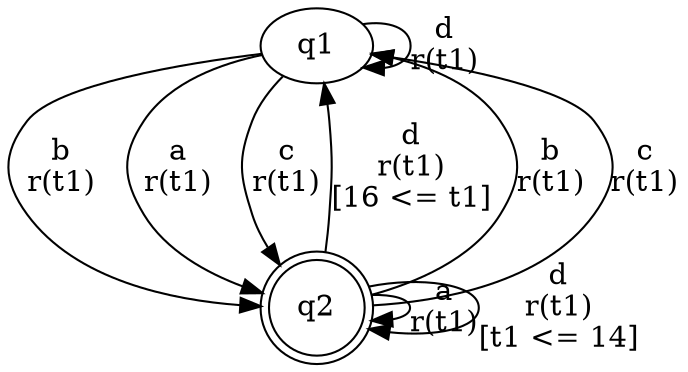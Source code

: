 digraph "tests_1/test14/solution202/solution" {
	q1[label=q1]
	q2[label=q2 shape=doublecircle]
	q1 -> q2[label="b\nr(t1)\n"]
	q2 -> q1[label="d\nr(t1)\n[16 <= t1]"]
	q2 -> q1[label="b\nr(t1)\n"]
	q2 -> q2[label="a\nr(t1)\n"]
	q2 -> q2[label="d\nr(t1)\n[t1 <= 14]"]
	q2 -> q1[label="c\nr(t1)\n"]
	q1 -> q2[label="a\nr(t1)\n"]
	q1 -> q2[label="c\nr(t1)\n"]
	q1 -> q1[label="d\nr(t1)\n"]
}
